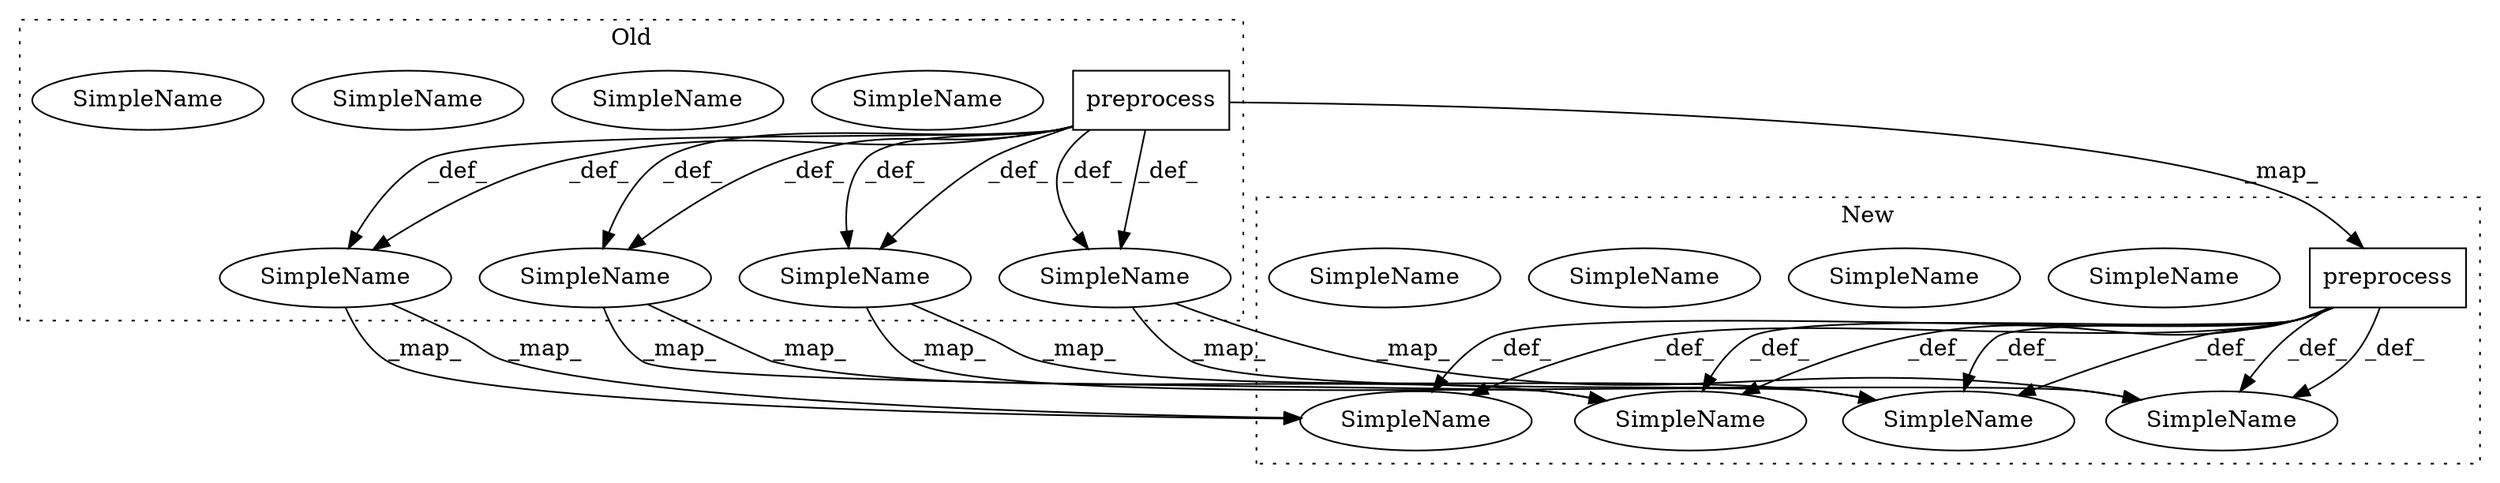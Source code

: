 digraph G {
subgraph cluster0 {
1 [label="preprocess" a="32" s="1578,1610" l="11,1" shape="box"];
3 [label="SimpleName" a="42" s="1617" l="3" shape="ellipse"];
6 [label="SimpleName" a="42" s="1617" l="3" shape="ellipse"];
7 [label="SimpleName" a="42" s="1769" l="11" shape="ellipse"];
10 [label="SimpleName" a="42" s="1769" l="11" shape="ellipse"];
11 [label="SimpleName" a="42" s="1676" l="11" shape="ellipse"];
14 [label="SimpleName" a="42" s="1676" l="11" shape="ellipse"];
15 [label="SimpleName" a="42" s="1871" l="11" shape="ellipse"];
18 [label="SimpleName" a="42" s="1871" l="11" shape="ellipse"];
label = "Old";
style="dotted";
}
subgraph cluster1 {
2 [label="preprocess" a="32" s="1613,1642" l="11,1" shape="box"];
4 [label="SimpleName" a="42" s="1734" l="3" shape="ellipse"];
5 [label="SimpleName" a="42" s="1734" l="3" shape="ellipse"];
8 [label="SimpleName" a="42" s="1886" l="11" shape="ellipse"];
9 [label="SimpleName" a="42" s="1886" l="11" shape="ellipse"];
12 [label="SimpleName" a="42" s="1793" l="11" shape="ellipse"];
13 [label="SimpleName" a="42" s="1793" l="11" shape="ellipse"];
16 [label="SimpleName" a="42" s="1988" l="11" shape="ellipse"];
17 [label="SimpleName" a="42" s="1988" l="11" shape="ellipse"];
label = "New";
style="dotted";
}
1 -> 6 [label="_def_"];
1 -> 10 [label="_def_"];
1 -> 14 [label="_def_"];
1 -> 6 [label="_def_"];
1 -> 2 [label="_map_"];
1 -> 10 [label="_def_"];
1 -> 18 [label="_def_"];
1 -> 14 [label="_def_"];
1 -> 18 [label="_def_"];
2 -> 5 [label="_def_"];
2 -> 17 [label="_def_"];
2 -> 5 [label="_def_"];
2 -> 9 [label="_def_"];
2 -> 13 [label="_def_"];
2 -> 9 [label="_def_"];
2 -> 17 [label="_def_"];
2 -> 13 [label="_def_"];
6 -> 5 [label="_map_"];
6 -> 5 [label="_map_"];
10 -> 9 [label="_map_"];
10 -> 9 [label="_map_"];
14 -> 13 [label="_map_"];
14 -> 13 [label="_map_"];
18 -> 17 [label="_map_"];
18 -> 17 [label="_map_"];
}